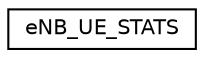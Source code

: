 digraph "Graphical Class Hierarchy"
{
 // LATEX_PDF_SIZE
  edge [fontname="Helvetica",fontsize="10",labelfontname="Helvetica",labelfontsize="10"];
  node [fontname="Helvetica",fontsize="10",shape=record];
  rankdir="LR";
  Node0 [label="eNB_UE_STATS",height=0.2,width=0.4,color="black", fillcolor="white", style="filled",URL="$structeNB__UE__STATS.html",tooltip="eNB statistics for the connected UEs"];
}
